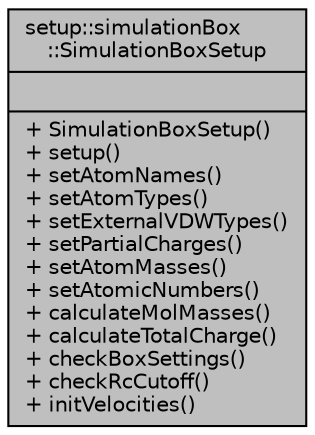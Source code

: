 digraph "setup::simulationBox::SimulationBoxSetup"
{
 // LATEX_PDF_SIZE
  edge [fontname="Helvetica",fontsize="10",labelfontname="Helvetica",labelfontsize="10"];
  node [fontname="Helvetica",fontsize="10",shape=record];
  Node1 [label="{setup::simulationBox\l::SimulationBoxSetup\n||+ SimulationBoxSetup()\l+ setup()\l+ setAtomNames()\l+ setAtomTypes()\l+ setExternalVDWTypes()\l+ setPartialCharges()\l+ setAtomMasses()\l+ setAtomicNumbers()\l+ calculateMolMasses()\l+ calculateTotalCharge()\l+ checkBoxSettings()\l+ checkRcCutoff()\l+ initVelocities()\l}",height=0.2,width=0.4,color="black", fillcolor="grey75", style="filled", fontcolor="black",tooltip=" "];
}

